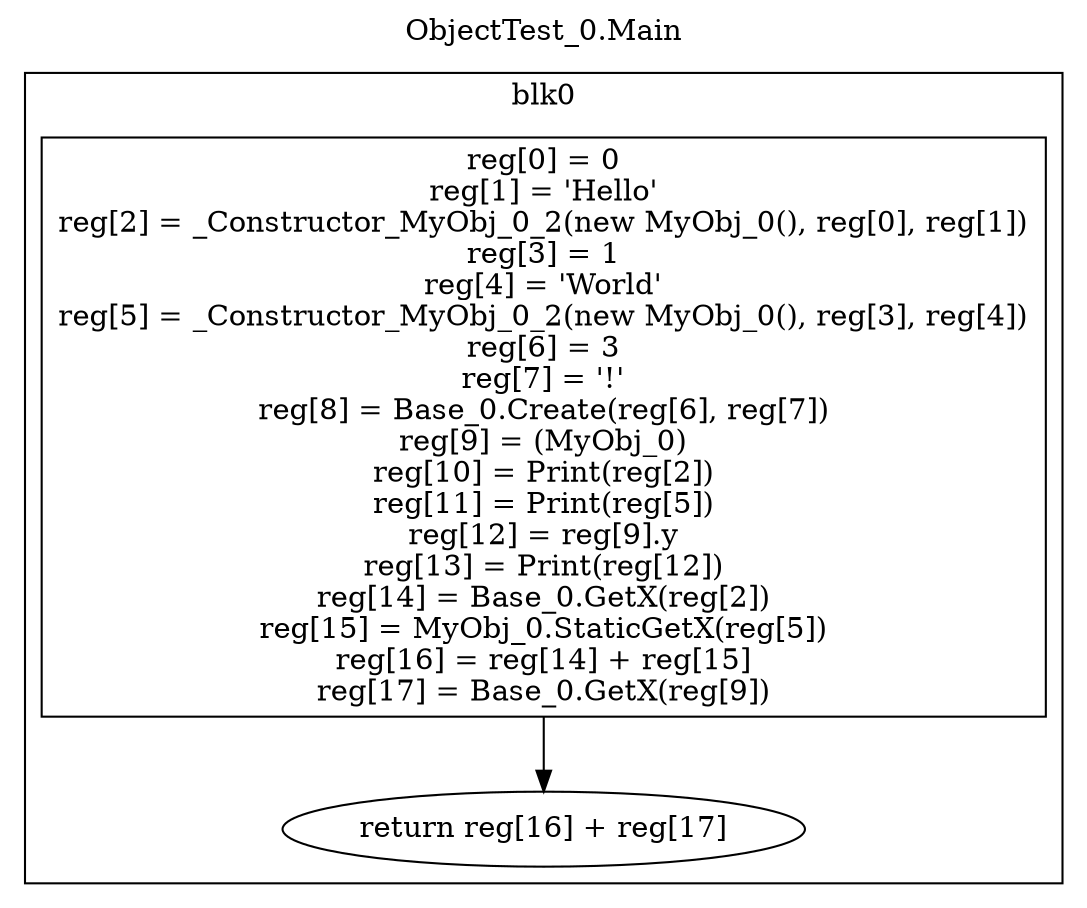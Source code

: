 digraph {
  rankdir=TB;
  b0_l0 -> b0_ret
  b0_l0 [label="reg[0] = 0\nreg[1] = 'Hello'\nreg[2] = _Constructor_MyObj_0_2(new MyObj_0(), reg[0], reg[1])\nreg[3] = 1\nreg[4] = 'World'\nreg[5] = _Constructor_MyObj_0_2(new MyObj_0(), reg[3], reg[4])\nreg[6] = 3\nreg[7] = '!'\nreg[8] = Base_0.Create(reg[6], reg[7])\nreg[9] = (MyObj_0)\nreg[10] = Print(reg[2])\nreg[11] = Print(reg[5])\nreg[12] = reg[9].y\nreg[13] = Print(reg[12])\nreg[14] = Base_0.GetX(reg[2])\nreg[15] = MyObj_0.StaticGetX(reg[5])\nreg[16] = reg[14] + reg[15]\nreg[17] = Base_0.GetX(reg[9])\n", shape=box]
  b0_ret [label="return reg[16] + reg[17]"]
  subgraph cluster_b0 {
    label = "blk0";
    b0_l0;
    b0_ret;
  }
  labelloc="t"
  label="ObjectTest_0.Main"
}